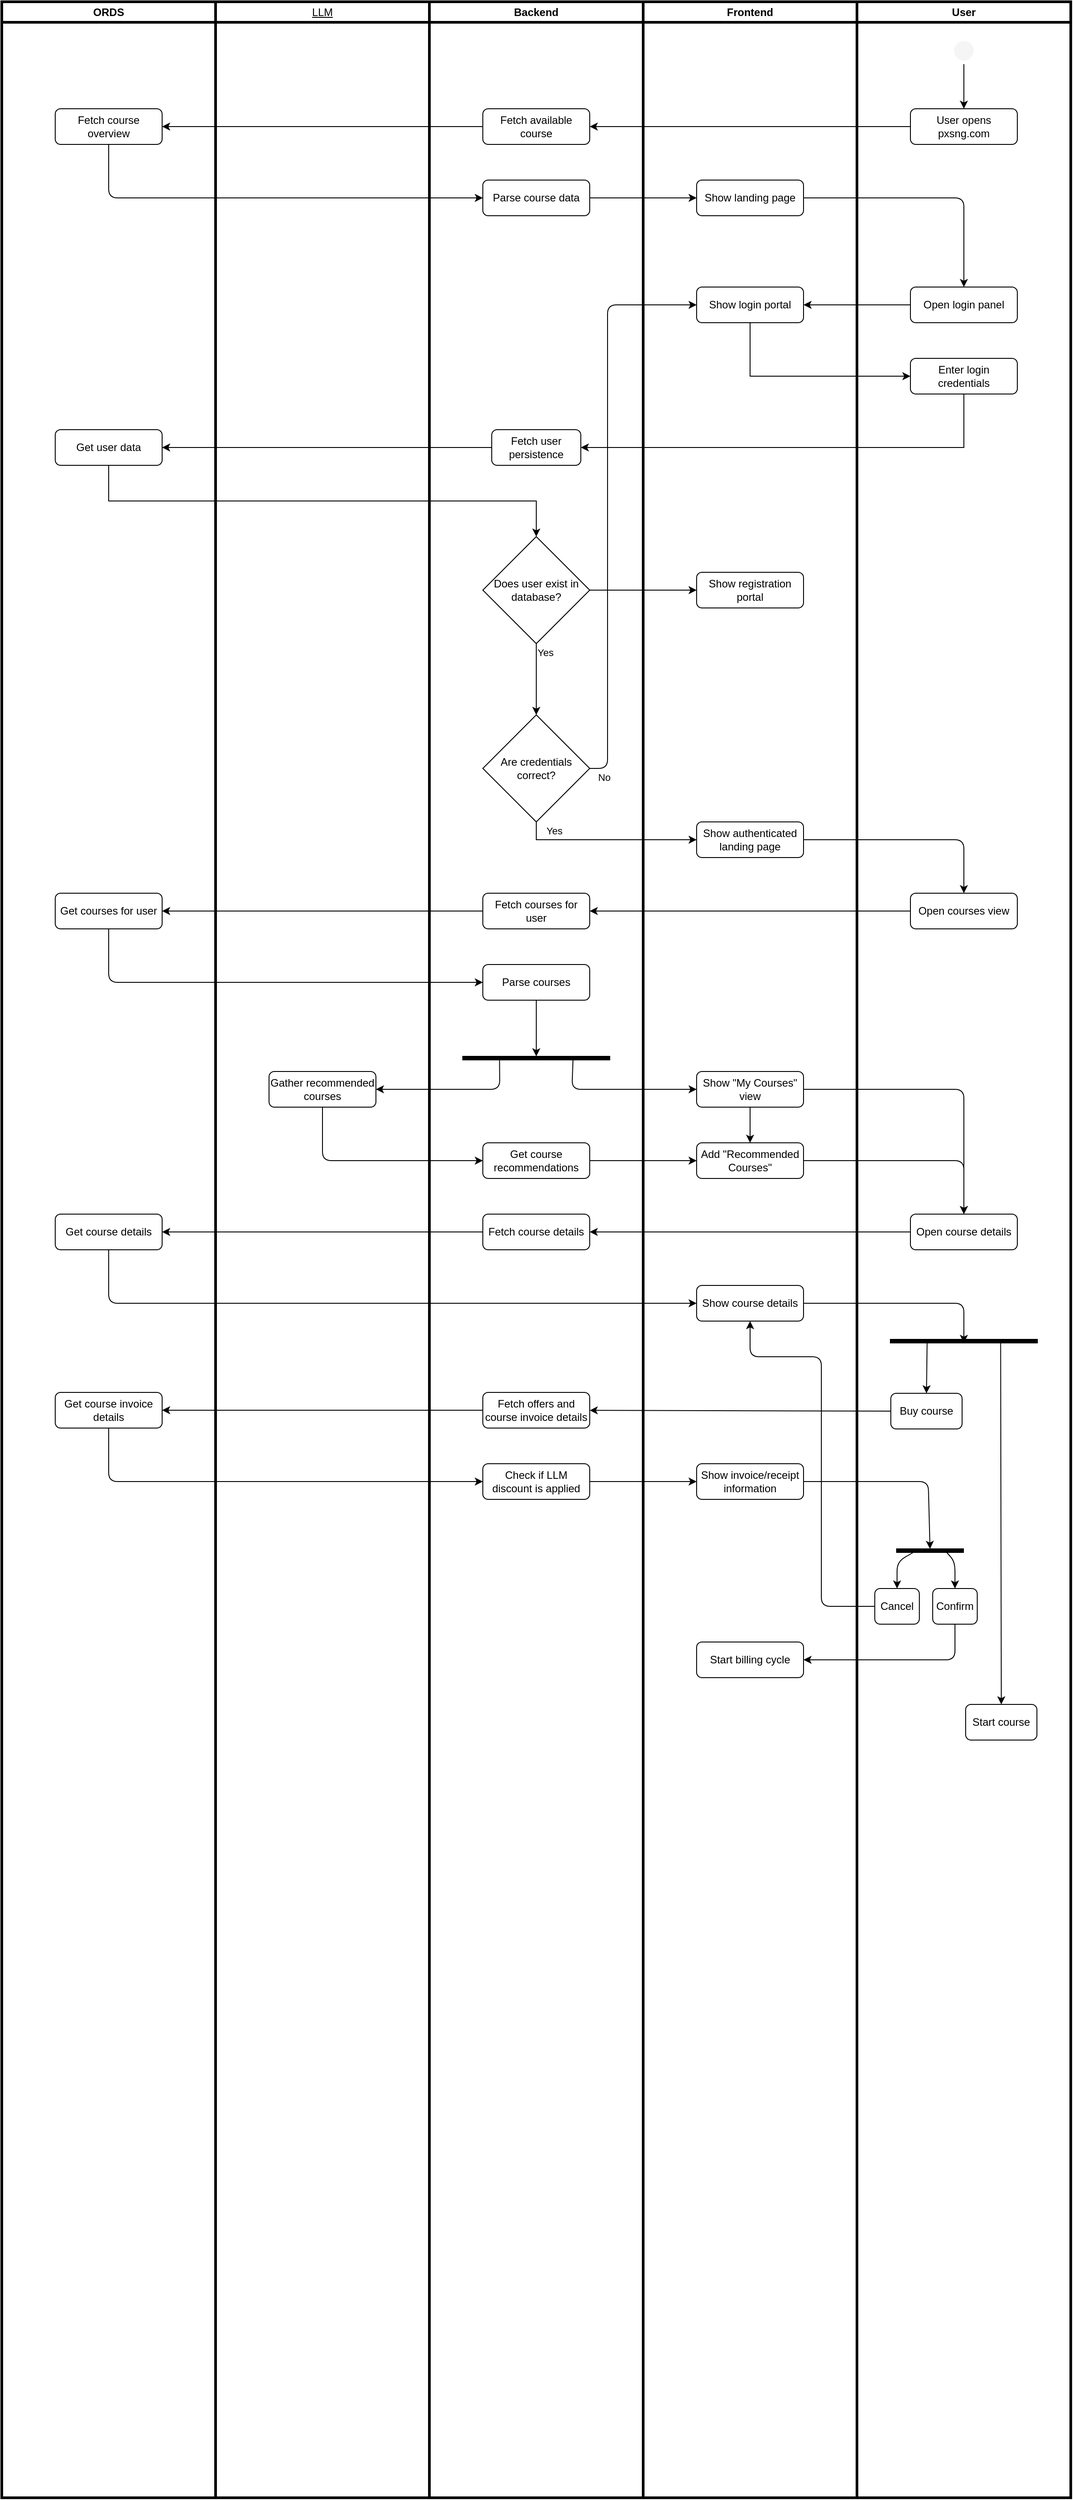 <mxfile>
    <diagram name="Page-1" id="bIOTRL0P7pFuuBGpy6h3">
        <mxGraphModel dx="2244" dy="1730" grid="1" gridSize="10" guides="1" tooltips="1" connect="1" arrows="1" fold="1" page="0" pageScale="1" pageWidth="850" pageHeight="1100" math="0" shadow="0">
            <root>
                <mxCell id="0"/>
                <mxCell id="1" parent="0"/>
                <mxCell id="qT8QFI2zWoo-CX15Q3ks-1" value="&lt;div&gt;Frontend&lt;/div&gt;" style="swimlane;whiteSpace=wrap;html=1;strokeWidth=3;strokeColor=light-dark(#000000,#9999FF);" parent="1" vertex="1">
                    <mxGeometry x="600" width="240" height="2800" as="geometry"/>
                </mxCell>
                <mxCell id="qT8QFI2zWoo-CX15Q3ks-9" style="edgeStyle=orthogonalEdgeStyle;rounded=0;orthogonalLoop=1;jettySize=auto;html=1;exitX=0.5;exitY=1;exitDx=0;exitDy=0;" parent="qT8QFI2zWoo-CX15Q3ks-1" edge="1">
                    <mxGeometry relative="1" as="geometry">
                        <mxPoint x="100" y="100" as="targetPoint"/>
                    </mxGeometry>
                </mxCell>
                <mxCell id="qT8QFI2zWoo-CX15Q3ks-23" value="Show landing page" style="rounded=1;whiteSpace=wrap;html=1;" parent="qT8QFI2zWoo-CX15Q3ks-1" vertex="1">
                    <mxGeometry x="60" y="200" width="120" height="40" as="geometry"/>
                </mxCell>
                <mxCell id="qT8QFI2zWoo-CX15Q3ks-25" value="Show login portal" style="rounded=1;whiteSpace=wrap;html=1;" parent="qT8QFI2zWoo-CX15Q3ks-1" vertex="1">
                    <mxGeometry x="60" y="320" width="120" height="40" as="geometry"/>
                </mxCell>
                <mxCell id="qT8QFI2zWoo-CX15Q3ks-41" value="Show authenticated landing page" style="rounded=1;whiteSpace=wrap;html=1;" parent="qT8QFI2zWoo-CX15Q3ks-1" vertex="1">
                    <mxGeometry x="60" y="920" width="120" height="40" as="geometry"/>
                </mxCell>
                <mxCell id="10" value="Show registration portal" style="rounded=1;whiteSpace=wrap;html=1;" parent="qT8QFI2zWoo-CX15Q3ks-1" vertex="1">
                    <mxGeometry x="60" y="640" width="120" height="40" as="geometry"/>
                </mxCell>
                <mxCell id="39" style="edgeStyle=none;html=1;entryX=0.5;entryY=0;entryDx=0;entryDy=0;" parent="qT8QFI2zWoo-CX15Q3ks-1" source="21" target="37" edge="1">
                    <mxGeometry relative="1" as="geometry"/>
                </mxCell>
                <mxCell id="48" style="edgeStyle=none;html=1;exitX=1;exitY=0.5;exitDx=0;exitDy=0;" parent="qT8QFI2zWoo-CX15Q3ks-1" source="21" edge="1">
                    <mxGeometry relative="1" as="geometry">
                        <mxPoint x="360" y="1360" as="targetPoint"/>
                        <Array as="points">
                            <mxPoint x="360" y="1220"/>
                        </Array>
                    </mxGeometry>
                </mxCell>
                <mxCell id="21" value="Show &quot;My Courses&quot; view" style="rounded=1;whiteSpace=wrap;html=1;" parent="qT8QFI2zWoo-CX15Q3ks-1" vertex="1">
                    <mxGeometry x="60" y="1200" width="120" height="40" as="geometry"/>
                </mxCell>
                <mxCell id="37" value="Add &quot;Recommended Courses&quot;" style="rounded=1;whiteSpace=wrap;html=1;" parent="qT8QFI2zWoo-CX15Q3ks-1" vertex="1">
                    <mxGeometry x="60" y="1280" width="120" height="40" as="geometry"/>
                </mxCell>
                <mxCell id="45" value="Show course details" style="rounded=1;whiteSpace=wrap;html=1;" parent="qT8QFI2zWoo-CX15Q3ks-1" vertex="1">
                    <mxGeometry x="60" y="1440" width="120" height="40" as="geometry"/>
                </mxCell>
                <mxCell id="63" value="Show invoice/receipt information" style="rounded=1;whiteSpace=wrap;html=1;" vertex="1" parent="qT8QFI2zWoo-CX15Q3ks-1">
                    <mxGeometry x="60" y="1640" width="120" height="40" as="geometry"/>
                </mxCell>
                <mxCell id="74" value="Start billing cycle" style="rounded=1;whiteSpace=wrap;html=1;" vertex="1" parent="qT8QFI2zWoo-CX15Q3ks-1">
                    <mxGeometry x="60" y="1840" width="120" height="40" as="geometry"/>
                </mxCell>
                <mxCell id="qT8QFI2zWoo-CX15Q3ks-2" value="Backend" style="swimlane;whiteSpace=wrap;html=1;strokeWidth=3;swimlaneFillColor=none;strokeColor=light-dark(#000000,#9999FF);" parent="1" vertex="1">
                    <mxGeometry x="360" width="240" height="2800" as="geometry"/>
                </mxCell>
                <mxCell id="qT8QFI2zWoo-CX15Q3ks-33" value="&lt;div&gt;Does user exist in database?&lt;/div&gt;" style="rhombus;whiteSpace=wrap;html=1;" parent="qT8QFI2zWoo-CX15Q3ks-2" vertex="1">
                    <mxGeometry x="60" y="600" width="120" height="120" as="geometry"/>
                </mxCell>
                <mxCell id="qT8QFI2zWoo-CX15Q3ks-37" value="Are credentials correct?" style="rhombus;whiteSpace=wrap;html=1;" parent="qT8QFI2zWoo-CX15Q3ks-2" vertex="1">
                    <mxGeometry x="60" y="800" width="120" height="120" as="geometry"/>
                </mxCell>
                <mxCell id="qT8QFI2zWoo-CX15Q3ks-35" style="edgeStyle=orthogonalEdgeStyle;rounded=0;orthogonalLoop=1;jettySize=auto;html=1;exitX=0.5;exitY=1;exitDx=0;exitDy=0;entryX=0.5;entryY=0;entryDx=0;entryDy=0;" parent="qT8QFI2zWoo-CX15Q3ks-2" source="qT8QFI2zWoo-CX15Q3ks-33" target="qT8QFI2zWoo-CX15Q3ks-37" edge="1">
                    <mxGeometry relative="1" as="geometry">
                        <mxPoint x="340.429" y="800.0" as="targetPoint"/>
                    </mxGeometry>
                </mxCell>
                <mxCell id="qT8QFI2zWoo-CX15Q3ks-38" value="Yes" style="edgeLabel;html=1;align=center;verticalAlign=middle;resizable=0;points=[];" parent="qT8QFI2zWoo-CX15Q3ks-35" vertex="1" connectable="0">
                    <mxGeometry x="-0.367" y="3" relative="1" as="geometry">
                        <mxPoint x="7" y="-16" as="offset"/>
                    </mxGeometry>
                </mxCell>
                <mxCell id="2" value="Parse course data" style="rounded=1;whiteSpace=wrap;html=1;" parent="qT8QFI2zWoo-CX15Q3ks-2" vertex="1">
                    <mxGeometry x="60" y="200" width="120" height="40" as="geometry"/>
                </mxCell>
                <mxCell id="qT8QFI2zWoo-CX15Q3ks-28" value="Fetch user persistence" style="rounded=1;whiteSpace=wrap;html=1;" parent="qT8QFI2zWoo-CX15Q3ks-2" vertex="1">
                    <mxGeometry x="70" y="480" width="100" height="40" as="geometry"/>
                </mxCell>
                <mxCell id="16" value="Fetch courses for user" style="rounded=1;whiteSpace=wrap;html=1;" parent="qT8QFI2zWoo-CX15Q3ks-2" vertex="1">
                    <mxGeometry x="60" y="1000" width="120" height="40" as="geometry"/>
                </mxCell>
                <mxCell id="33" style="edgeStyle=none;html=1;exitX=0.5;exitY=1;exitDx=0;exitDy=0;entryX=0;entryY=0.5;entryDx=0;entryDy=0;" parent="qT8QFI2zWoo-CX15Q3ks-2" source="20" target="27" edge="1">
                    <mxGeometry relative="1" as="geometry"/>
                </mxCell>
                <mxCell id="20" value="Parse courses" style="rounded=1;whiteSpace=wrap;html=1;" parent="qT8QFI2zWoo-CX15Q3ks-2" vertex="1">
                    <mxGeometry x="60" y="1080" width="120" height="40" as="geometry"/>
                </mxCell>
                <mxCell id="24" value="Get course recommendations" style="rounded=1;whiteSpace=wrap;html=1;" parent="qT8QFI2zWoo-CX15Q3ks-2" vertex="1">
                    <mxGeometry x="60" y="1280" width="120" height="40" as="geometry"/>
                </mxCell>
                <mxCell id="27" value="" style="shape=rect;html=1;fillColor=strokeColor;verticalLabelPosition=bottom;verticalAlignment=top;rotation=90;" parent="qT8QFI2zWoo-CX15Q3ks-2" vertex="1">
                    <mxGeometry x="118" y="1102.5" width="4" height="165" as="geometry"/>
                </mxCell>
                <mxCell id="41" value="Fetch course details" style="rounded=1;whiteSpace=wrap;html=1;" parent="qT8QFI2zWoo-CX15Q3ks-2" vertex="1">
                    <mxGeometry x="60" y="1360" width="120" height="40" as="geometry"/>
                </mxCell>
                <mxCell id="56" value="Fetch offers and course invoice details" style="rounded=1;whiteSpace=wrap;html=1;" vertex="1" parent="qT8QFI2zWoo-CX15Q3ks-2">
                    <mxGeometry x="60" y="1560" width="120" height="40" as="geometry"/>
                </mxCell>
                <mxCell id="61" value="Check if LLM discount is applied" style="rounded=1;whiteSpace=wrap;html=1;" vertex="1" parent="qT8QFI2zWoo-CX15Q3ks-2">
                    <mxGeometry x="60" y="1640" width="120" height="40" as="geometry"/>
                </mxCell>
                <mxCell id="qT8QFI2zWoo-CX15Q3ks-3" value="LLM" style="swimlane;whiteSpace=wrap;html=1;fontStyle=4;strokeWidth=3;strokeColor=light-dark(#000000,#9999FF);" parent="1" vertex="1">
                    <mxGeometry x="120" width="240" height="2800" as="geometry"/>
                </mxCell>
                <mxCell id="25" value="Gather recommended courses" style="rounded=1;whiteSpace=wrap;html=1;" parent="qT8QFI2zWoo-CX15Q3ks-3" vertex="1">
                    <mxGeometry x="60" y="1200" width="120" height="40" as="geometry"/>
                </mxCell>
                <mxCell id="qT8QFI2zWoo-CX15Q3ks-4" value="ORDS" style="swimlane;whiteSpace=wrap;html=1;strokeWidth=3;strokeColor=light-dark(#000000,#9999FF);" parent="1" vertex="1">
                    <mxGeometry x="-120" width="240" height="2800" as="geometry"/>
                </mxCell>
                <mxCell id="qT8QFI2zWoo-CX15Q3ks-21" value="Fetch course overview" style="rounded=1;whiteSpace=wrap;html=1;" parent="qT8QFI2zWoo-CX15Q3ks-4" vertex="1">
                    <mxGeometry x="60" y="120" width="120" height="40" as="geometry"/>
                </mxCell>
                <mxCell id="qT8QFI2zWoo-CX15Q3ks-30" value="Get user data" style="rounded=1;whiteSpace=wrap;html=1;" parent="qT8QFI2zWoo-CX15Q3ks-4" vertex="1">
                    <mxGeometry x="60" y="480" width="120" height="40" as="geometry"/>
                </mxCell>
                <mxCell id="18" value="Get courses for user" style="rounded=1;whiteSpace=wrap;html=1;" parent="qT8QFI2zWoo-CX15Q3ks-4" vertex="1">
                    <mxGeometry x="60" y="1000" width="120" height="40" as="geometry"/>
                </mxCell>
                <mxCell id="43" value="Get course details" style="rounded=1;whiteSpace=wrap;html=1;" parent="qT8QFI2zWoo-CX15Q3ks-4" vertex="1">
                    <mxGeometry x="60" y="1360" width="120" height="40" as="geometry"/>
                </mxCell>
                <mxCell id="59" value="Get course invoice details" style="rounded=1;whiteSpace=wrap;html=1;" vertex="1" parent="qT8QFI2zWoo-CX15Q3ks-4">
                    <mxGeometry x="60" y="1560" width="120" height="40" as="geometry"/>
                </mxCell>
                <mxCell id="qT8QFI2zWoo-CX15Q3ks-10" value="User" style="swimlane;whiteSpace=wrap;html=1;strokeWidth=3;strokeColor=light-dark(#000000,#9999FF);" parent="1" vertex="1">
                    <mxGeometry x="840" width="240" height="2800" as="geometry"/>
                </mxCell>
                <mxCell id="qT8QFI2zWoo-CX15Q3ks-11" style="edgeStyle=orthogonalEdgeStyle;rounded=0;orthogonalLoop=1;jettySize=auto;html=1;exitX=0.5;exitY=1;exitDx=0;exitDy=0;" parent="qT8QFI2zWoo-CX15Q3ks-10" source="qT8QFI2zWoo-CX15Q3ks-12" target="qT8QFI2zWoo-CX15Q3ks-13" edge="1">
                    <mxGeometry relative="1" as="geometry"/>
                </mxCell>
                <mxCell id="qT8QFI2zWoo-CX15Q3ks-12" value="" style="ellipse;html=1;shape=startState;strokeColor=none;fillColor=light-dark(#F5F5F5,#FFFFFF);fontColor=#333333;" parent="qT8QFI2zWoo-CX15Q3ks-10" vertex="1">
                    <mxGeometry x="105" y="40" width="30" height="30" as="geometry"/>
                </mxCell>
                <mxCell id="qT8QFI2zWoo-CX15Q3ks-13" value="User opens pxsng.com" style="rounded=1;whiteSpace=wrap;html=1;" parent="qT8QFI2zWoo-CX15Q3ks-10" vertex="1">
                    <mxGeometry x="60" y="120" width="120" height="40" as="geometry"/>
                </mxCell>
                <mxCell id="qT8QFI2zWoo-CX15Q3ks-16" value="Enter login credentials" style="rounded=1;whiteSpace=wrap;html=1;" parent="qT8QFI2zWoo-CX15Q3ks-10" vertex="1">
                    <mxGeometry x="60" y="400" width="120" height="40" as="geometry"/>
                </mxCell>
                <mxCell id="qT8QFI2zWoo-CX15Q3ks-20" value="Open login panel" style="rounded=1;whiteSpace=wrap;html=1;" parent="qT8QFI2zWoo-CX15Q3ks-10" vertex="1">
                    <mxGeometry x="60" y="320" width="120" height="40" as="geometry"/>
                </mxCell>
                <mxCell id="13" value="Open courses view" style="rounded=1;whiteSpace=wrap;html=1;" parent="qT8QFI2zWoo-CX15Q3ks-10" vertex="1">
                    <mxGeometry x="60" y="1000" width="120" height="40" as="geometry"/>
                </mxCell>
                <mxCell id="40" value="Open course details" style="rounded=1;whiteSpace=wrap;html=1;" parent="qT8QFI2zWoo-CX15Q3ks-10" vertex="1">
                    <mxGeometry x="60" y="1360" width="120" height="40" as="geometry"/>
                </mxCell>
                <mxCell id="53" style="edgeStyle=none;html=1;exitX=0;exitY=0.25;exitDx=0;exitDy=0;entryX=0.5;entryY=0;entryDx=0;entryDy=0;" parent="qT8QFI2zWoo-CX15Q3ks-10" source="49" target="52" edge="1">
                    <mxGeometry relative="1" as="geometry"/>
                </mxCell>
                <mxCell id="54" style="edgeStyle=none;html=1;exitX=1;exitY=0.75;exitDx=0;exitDy=0;entryX=0.5;entryY=0;entryDx=0;entryDy=0;" parent="qT8QFI2zWoo-CX15Q3ks-10" source="49" target="51" edge="1">
                    <mxGeometry relative="1" as="geometry"/>
                </mxCell>
                <mxCell id="49" value="" style="shape=rect;html=1;fillColor=strokeColor;verticalLabelPosition=bottom;verticalAlignment=top;rotation=90;" parent="qT8QFI2zWoo-CX15Q3ks-10" vertex="1">
                    <mxGeometry x="118" y="1420" width="4" height="165" as="geometry"/>
                </mxCell>
                <mxCell id="51" value="Buy course" style="rounded=1;whiteSpace=wrap;html=1;" parent="qT8QFI2zWoo-CX15Q3ks-10" vertex="1">
                    <mxGeometry x="38" y="1561" width="80" height="40" as="geometry"/>
                </mxCell>
                <mxCell id="52" value="Start course" style="rounded=1;whiteSpace=wrap;html=1;" parent="qT8QFI2zWoo-CX15Q3ks-10" vertex="1">
                    <mxGeometry x="122" y="1910" width="80" height="40" as="geometry"/>
                </mxCell>
                <mxCell id="71" style="edgeStyle=none;html=1;exitX=1;exitY=0.75;exitDx=0;exitDy=0;entryX=0.5;entryY=0;entryDx=0;entryDy=0;" edge="1" parent="qT8QFI2zWoo-CX15Q3ks-10" source="66" target="70">
                    <mxGeometry relative="1" as="geometry">
                        <Array as="points">
                            <mxPoint x="45" y="1750"/>
                        </Array>
                    </mxGeometry>
                </mxCell>
                <mxCell id="73" style="edgeStyle=none;html=1;exitX=1;exitY=0.25;exitDx=0;exitDy=0;entryX=0.5;entryY=0;entryDx=0;entryDy=0;" edge="1" parent="qT8QFI2zWoo-CX15Q3ks-10" source="66" target="69">
                    <mxGeometry relative="1" as="geometry">
                        <Array as="points">
                            <mxPoint x="110" y="1750"/>
                        </Array>
                    </mxGeometry>
                </mxCell>
                <mxCell id="66" value="" style="shape=rect;html=1;fillColor=strokeColor;verticalLabelPosition=bottom;verticalAlignment=top;rotation=90;" vertex="1" parent="qT8QFI2zWoo-CX15Q3ks-10">
                    <mxGeometry x="80" y="1700" width="4" height="75" as="geometry"/>
                </mxCell>
                <mxCell id="69" value="Confirm" style="rounded=1;whiteSpace=wrap;html=1;" vertex="1" parent="qT8QFI2zWoo-CX15Q3ks-10">
                    <mxGeometry x="85" y="1780" width="50" height="40" as="geometry"/>
                </mxCell>
                <mxCell id="70" value="Cancel" style="rounded=1;whiteSpace=wrap;html=1;" vertex="1" parent="qT8QFI2zWoo-CX15Q3ks-10">
                    <mxGeometry x="20" y="1780" width="50" height="40" as="geometry"/>
                </mxCell>
                <mxCell id="qT8QFI2zWoo-CX15Q3ks-26" style="edgeStyle=orthogonalEdgeStyle;rounded=0;orthogonalLoop=1;jettySize=auto;html=1;exitX=0;exitY=0.5;exitDx=0;exitDy=0;entryX=1;entryY=0.5;entryDx=0;entryDy=0;" parent="1" source="qT8QFI2zWoo-CX15Q3ks-20" target="qT8QFI2zWoo-CX15Q3ks-25" edge="1">
                    <mxGeometry relative="1" as="geometry"/>
                </mxCell>
                <mxCell id="qT8QFI2zWoo-CX15Q3ks-27" style="edgeStyle=orthogonalEdgeStyle;rounded=0;orthogonalLoop=1;jettySize=auto;html=1;exitX=0.5;exitY=1;exitDx=0;exitDy=0;entryX=0;entryY=0.5;entryDx=0;entryDy=0;" parent="1" source="qT8QFI2zWoo-CX15Q3ks-25" target="qT8QFI2zWoo-CX15Q3ks-16" edge="1">
                    <mxGeometry relative="1" as="geometry"/>
                </mxCell>
                <mxCell id="qT8QFI2zWoo-CX15Q3ks-29" style="edgeStyle=orthogonalEdgeStyle;rounded=0;orthogonalLoop=1;jettySize=auto;html=1;exitX=0.5;exitY=1;exitDx=0;exitDy=0;entryX=1;entryY=0.5;entryDx=0;entryDy=0;" parent="1" source="qT8QFI2zWoo-CX15Q3ks-16" target="qT8QFI2zWoo-CX15Q3ks-28" edge="1">
                    <mxGeometry relative="1" as="geometry"/>
                </mxCell>
                <mxCell id="qT8QFI2zWoo-CX15Q3ks-34" style="edgeStyle=orthogonalEdgeStyle;rounded=0;orthogonalLoop=1;jettySize=auto;html=1;exitX=0.5;exitY=1;exitDx=0;exitDy=0;" parent="1" source="qT8QFI2zWoo-CX15Q3ks-30" target="qT8QFI2zWoo-CX15Q3ks-33" edge="1">
                    <mxGeometry relative="1" as="geometry"/>
                </mxCell>
                <mxCell id="qT8QFI2zWoo-CX15Q3ks-42" style="edgeStyle=orthogonalEdgeStyle;rounded=0;orthogonalLoop=1;jettySize=auto;html=1;exitX=0.5;exitY=1;exitDx=0;exitDy=0;entryX=0;entryY=0.5;entryDx=0;entryDy=0;" parent="1" source="qT8QFI2zWoo-CX15Q3ks-37" target="qT8QFI2zWoo-CX15Q3ks-41" edge="1">
                    <mxGeometry relative="1" as="geometry"/>
                </mxCell>
                <mxCell id="5" value="Yes" style="edgeLabel;html=1;align=center;verticalAlign=middle;resizable=0;points=[];" parent="qT8QFI2zWoo-CX15Q3ks-42" vertex="1" connectable="0">
                    <mxGeometry x="-0.712" y="1" relative="1" as="geometry">
                        <mxPoint x="11" y="-9" as="offset"/>
                    </mxGeometry>
                </mxCell>
                <mxCell id="qT8QFI2zWoo-CX15Q3ks-45" style="edgeStyle=orthogonalEdgeStyle;rounded=0;orthogonalLoop=1;jettySize=auto;html=1;exitX=0;exitY=0.5;exitDx=0;exitDy=0;entryX=1;entryY=0.5;entryDx=0;entryDy=0;" parent="1" source="qT8QFI2zWoo-CX15Q3ks-43" target="qT8QFI2zWoo-CX15Q3ks-21" edge="1">
                    <mxGeometry relative="1" as="geometry"/>
                </mxCell>
                <mxCell id="qT8QFI2zWoo-CX15Q3ks-43" value="Fetch available course" style="rounded=1;whiteSpace=wrap;html=1;" parent="1" vertex="1">
                    <mxGeometry x="420" y="120" width="120" height="40" as="geometry"/>
                </mxCell>
                <mxCell id="3" style="edgeStyle=none;html=1;entryX=0;entryY=0.5;entryDx=0;entryDy=0;" parent="1" source="2" target="qT8QFI2zWoo-CX15Q3ks-23" edge="1">
                    <mxGeometry relative="1" as="geometry"/>
                </mxCell>
                <mxCell id="4" style="edgeStyle=none;html=1;exitX=0.5;exitY=1;exitDx=0;exitDy=0;entryX=0;entryY=0.5;entryDx=0;entryDy=0;" parent="1" source="qT8QFI2zWoo-CX15Q3ks-21" target="2" edge="1">
                    <mxGeometry relative="1" as="geometry">
                        <Array as="points">
                            <mxPoint y="220"/>
                        </Array>
                    </mxGeometry>
                </mxCell>
                <mxCell id="6" style="edgeStyle=none;html=1;exitX=0;exitY=0.5;exitDx=0;exitDy=0;entryX=1;entryY=0.5;entryDx=0;entryDy=0;" parent="1" source="qT8QFI2zWoo-CX15Q3ks-28" target="qT8QFI2zWoo-CX15Q3ks-30" edge="1">
                    <mxGeometry relative="1" as="geometry"/>
                </mxCell>
                <mxCell id="7" style="edgeStyle=none;html=1;exitX=1;exitY=0.5;exitDx=0;exitDy=0;entryX=0;entryY=0.5;entryDx=0;entryDy=0;" parent="1" source="qT8QFI2zWoo-CX15Q3ks-37" target="qT8QFI2zWoo-CX15Q3ks-25" edge="1">
                    <mxGeometry relative="1" as="geometry">
                        <Array as="points">
                            <mxPoint x="560" y="860"/>
                            <mxPoint x="560" y="340"/>
                        </Array>
                    </mxGeometry>
                </mxCell>
                <mxCell id="8" value="No" style="edgeLabel;html=1;align=center;verticalAlign=middle;resizable=0;points=[];" parent="7" vertex="1" connectable="0">
                    <mxGeometry x="-0.952" relative="1" as="geometry">
                        <mxPoint y="10" as="offset"/>
                    </mxGeometry>
                </mxCell>
                <mxCell id="9" style="edgeStyle=none;html=1;exitX=0;exitY=0.5;exitDx=0;exitDy=0;entryX=1;entryY=0.5;entryDx=0;entryDy=0;" parent="1" source="qT8QFI2zWoo-CX15Q3ks-13" target="qT8QFI2zWoo-CX15Q3ks-43" edge="1">
                    <mxGeometry relative="1" as="geometry"/>
                </mxCell>
                <mxCell id="11" style="edgeStyle=none;html=1;exitX=1;exitY=0.5;exitDx=0;exitDy=0;entryX=0;entryY=0.5;entryDx=0;entryDy=0;" parent="1" source="qT8QFI2zWoo-CX15Q3ks-33" target="10" edge="1">
                    <mxGeometry relative="1" as="geometry"/>
                </mxCell>
                <mxCell id="12" style="edgeStyle=none;html=1;exitX=1;exitY=0.5;exitDx=0;exitDy=0;entryX=0.5;entryY=0;entryDx=0;entryDy=0;" parent="1" source="qT8QFI2zWoo-CX15Q3ks-23" target="qT8QFI2zWoo-CX15Q3ks-20" edge="1">
                    <mxGeometry relative="1" as="geometry">
                        <Array as="points">
                            <mxPoint x="960" y="220"/>
                        </Array>
                    </mxGeometry>
                </mxCell>
                <mxCell id="15" style="edgeStyle=none;html=1;exitX=1;exitY=0.5;exitDx=0;exitDy=0;entryX=0.5;entryY=0;entryDx=0;entryDy=0;" parent="1" source="qT8QFI2zWoo-CX15Q3ks-41" target="13" edge="1">
                    <mxGeometry relative="1" as="geometry">
                        <Array as="points">
                            <mxPoint x="960" y="940"/>
                        </Array>
                    </mxGeometry>
                </mxCell>
                <mxCell id="17" style="edgeStyle=none;html=1;exitX=0;exitY=0.5;exitDx=0;exitDy=0;" parent="1" source="13" target="16" edge="1">
                    <mxGeometry relative="1" as="geometry"/>
                </mxCell>
                <mxCell id="19" style="edgeStyle=none;html=1;exitX=0;exitY=0.5;exitDx=0;exitDy=0;" parent="1" source="16" target="18" edge="1">
                    <mxGeometry relative="1" as="geometry"/>
                </mxCell>
                <mxCell id="23" style="edgeStyle=none;html=1;exitX=0.5;exitY=1;exitDx=0;exitDy=0;entryX=0;entryY=0.5;entryDx=0;entryDy=0;" parent="1" source="18" target="20" edge="1">
                    <mxGeometry relative="1" as="geometry">
                        <Array as="points">
                            <mxPoint y="1100"/>
                        </Array>
                    </mxGeometry>
                </mxCell>
                <mxCell id="34" style="edgeStyle=none;html=1;exitX=1;exitY=0.25;exitDx=0;exitDy=0;entryX=0;entryY=0.5;entryDx=0;entryDy=0;" parent="1" source="27" target="21" edge="1">
                    <mxGeometry relative="1" as="geometry">
                        <Array as="points">
                            <mxPoint x="520" y="1220"/>
                        </Array>
                    </mxGeometry>
                </mxCell>
                <mxCell id="35" style="edgeStyle=none;html=1;exitX=1;exitY=0.75;exitDx=0;exitDy=0;entryX=1;entryY=0.5;entryDx=0;entryDy=0;" parent="1" source="27" target="25" edge="1">
                    <mxGeometry relative="1" as="geometry">
                        <Array as="points">
                            <mxPoint x="439" y="1220"/>
                        </Array>
                    </mxGeometry>
                </mxCell>
                <mxCell id="36" style="edgeStyle=none;html=1;entryX=0;entryY=0.5;entryDx=0;entryDy=0;" parent="1" source="25" target="24" edge="1">
                    <mxGeometry relative="1" as="geometry">
                        <Array as="points">
                            <mxPoint x="240" y="1300"/>
                        </Array>
                    </mxGeometry>
                </mxCell>
                <mxCell id="38" style="edgeStyle=none;html=1;exitX=1;exitY=0.5;exitDx=0;exitDy=0;entryX=0;entryY=0.5;entryDx=0;entryDy=0;" parent="1" source="24" target="37" edge="1">
                    <mxGeometry relative="1" as="geometry"/>
                </mxCell>
                <mxCell id="42" style="edgeStyle=none;html=1;exitX=0;exitY=0.5;exitDx=0;exitDy=0;entryX=1;entryY=0.5;entryDx=0;entryDy=0;" parent="1" source="40" target="41" edge="1">
                    <mxGeometry relative="1" as="geometry"/>
                </mxCell>
                <mxCell id="44" style="edgeStyle=none;html=1;exitX=0;exitY=0.5;exitDx=0;exitDy=0;entryX=1;entryY=0.5;entryDx=0;entryDy=0;" parent="1" source="41" target="43" edge="1">
                    <mxGeometry relative="1" as="geometry"/>
                </mxCell>
                <mxCell id="46" style="edgeStyle=none;html=1;exitX=0.5;exitY=1;exitDx=0;exitDy=0;entryX=0;entryY=0.5;entryDx=0;entryDy=0;" parent="1" source="43" target="45" edge="1">
                    <mxGeometry relative="1" as="geometry">
                        <Array as="points">
                            <mxPoint y="1460"/>
                        </Array>
                    </mxGeometry>
                </mxCell>
                <mxCell id="47" style="edgeStyle=none;html=1;exitX=1;exitY=0.5;exitDx=0;exitDy=0;entryX=0.5;entryY=0;entryDx=0;entryDy=0;" parent="1" source="37" target="40" edge="1">
                    <mxGeometry relative="1" as="geometry">
                        <Array as="points">
                            <mxPoint x="960" y="1300"/>
                        </Array>
                    </mxGeometry>
                </mxCell>
                <mxCell id="50" style="edgeStyle=none;html=1;exitX=1;exitY=0.5;exitDx=0;exitDy=0;entryX=1;entryY=0.5;entryDx=0;entryDy=0;" parent="1" source="45" target="49" edge="1">
                    <mxGeometry relative="1" as="geometry">
                        <Array as="points">
                            <mxPoint x="960" y="1460"/>
                        </Array>
                    </mxGeometry>
                </mxCell>
                <mxCell id="60" style="edgeStyle=none;html=1;exitX=0;exitY=0.5;exitDx=0;exitDy=0;" edge="1" parent="1" source="56" target="59">
                    <mxGeometry relative="1" as="geometry"/>
                </mxCell>
                <mxCell id="62" style="edgeStyle=none;html=1;exitX=0.5;exitY=1;exitDx=0;exitDy=0;entryX=0;entryY=0.5;entryDx=0;entryDy=0;" edge="1" parent="1" source="59" target="61">
                    <mxGeometry relative="1" as="geometry">
                        <Array as="points">
                            <mxPoint y="1660"/>
                        </Array>
                    </mxGeometry>
                </mxCell>
                <mxCell id="64" style="edgeStyle=none;html=1;exitX=1;exitY=0.5;exitDx=0;exitDy=0;" edge="1" parent="1" source="61" target="63">
                    <mxGeometry relative="1" as="geometry"/>
                </mxCell>
                <mxCell id="65" style="edgeStyle=none;html=1;exitX=0;exitY=0.5;exitDx=0;exitDy=0;" edge="1" parent="1" source="51" target="56">
                    <mxGeometry relative="1" as="geometry"/>
                </mxCell>
                <mxCell id="67" style="edgeStyle=none;html=1;exitX=1;exitY=0.5;exitDx=0;exitDy=0;entryX=0;entryY=0.5;entryDx=0;entryDy=0;" edge="1" parent="1" source="63" target="66">
                    <mxGeometry relative="1" as="geometry">
                        <Array as="points">
                            <mxPoint x="920" y="1660"/>
                        </Array>
                    </mxGeometry>
                </mxCell>
                <mxCell id="72" style="edgeStyle=none;html=1;exitX=0;exitY=0.5;exitDx=0;exitDy=0;entryX=0.5;entryY=1;entryDx=0;entryDy=0;" edge="1" parent="1" source="70" target="45">
                    <mxGeometry relative="1" as="geometry">
                        <Array as="points">
                            <mxPoint x="800" y="1800"/>
                            <mxPoint x="800" y="1520"/>
                            <mxPoint x="720" y="1520"/>
                        </Array>
                    </mxGeometry>
                </mxCell>
                <mxCell id="75" style="edgeStyle=none;html=1;exitX=0.5;exitY=1;exitDx=0;exitDy=0;entryX=1;entryY=0.5;entryDx=0;entryDy=0;" edge="1" parent="1" source="69" target="74">
                    <mxGeometry relative="1" as="geometry">
                        <Array as="points">
                            <mxPoint x="950" y="1860"/>
                        </Array>
                    </mxGeometry>
                </mxCell>
            </root>
        </mxGraphModel>
    </diagram>
</mxfile>